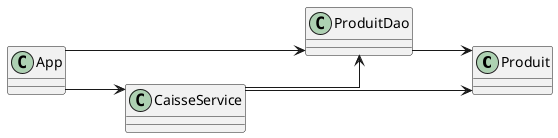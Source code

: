 @startuml
skinparam linetype ortho
left to right direction

class Produit
class ProduitDao
class CaisseService
class App

App          --> CaisseService  
App          --> ProduitDao
CaisseService --> ProduitDao
CaisseService --> Produit
ProduitDao   --> Produit

@enduml